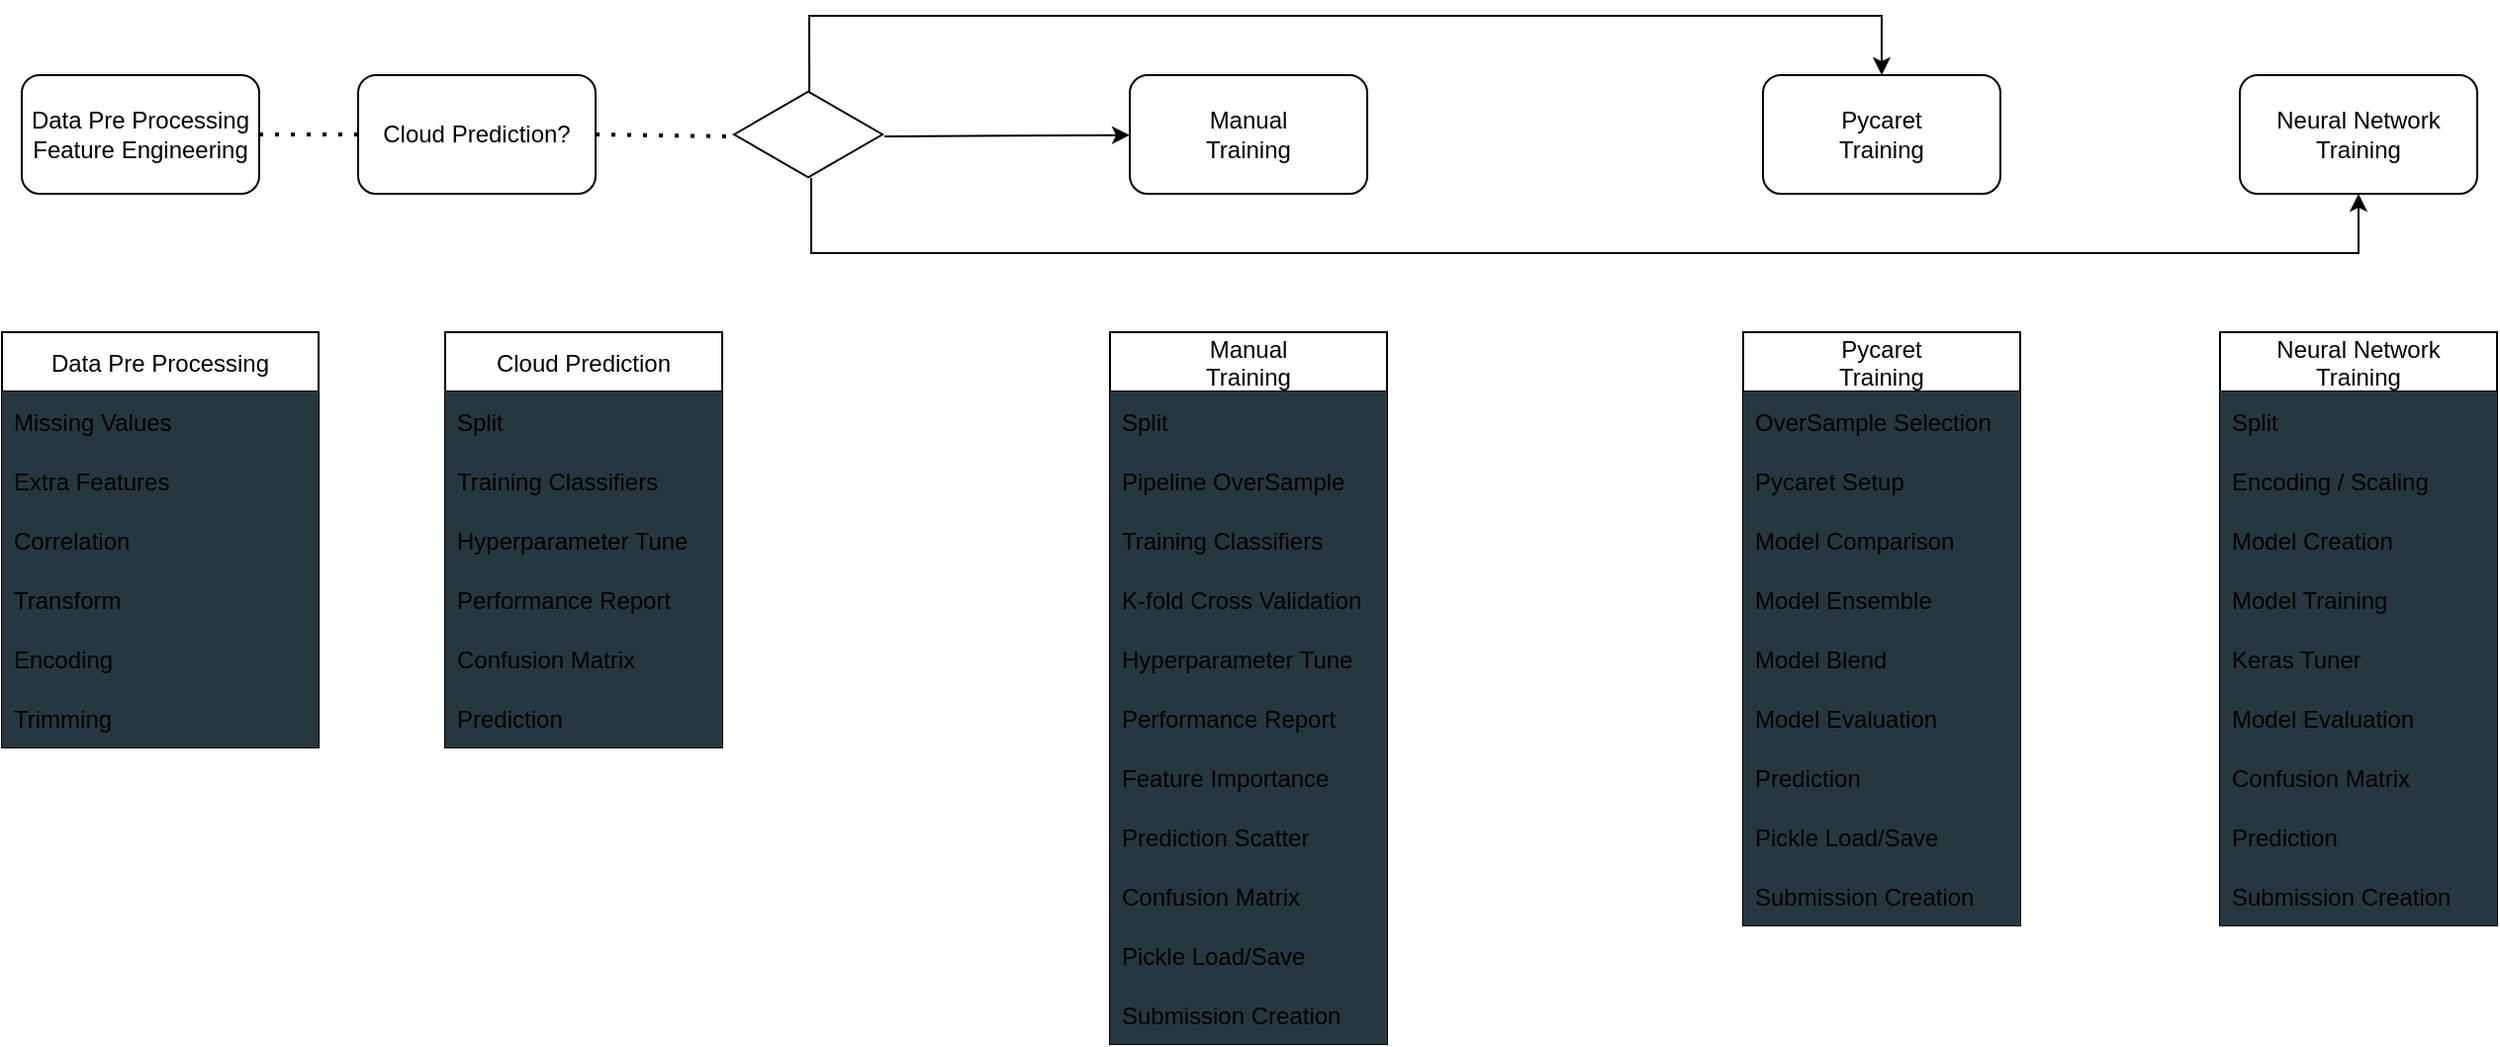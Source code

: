<mxfile version="15.8.8" type="device"><diagram id="C5RBs43oDa-KdzZeNtuy" name="Page-1"><mxGraphModel dx="1662" dy="737" grid="1" gridSize="10" guides="1" tooltips="1" connect="1" arrows="1" fold="1" page="1" pageScale="1" pageWidth="827" pageHeight="1169" math="0" shadow="0"><root><mxCell id="WIyWlLk6GJQsqaUBKTNV-0"/><mxCell id="WIyWlLk6GJQsqaUBKTNV-1" parent="WIyWlLk6GJQsqaUBKTNV-0"/><mxCell id="UKox0OVT1fr95i7dTX3t-0" value="Data Pre Processing&lt;br&gt;Feature Engineering" style="rounded=1;whiteSpace=wrap;html=1;" vertex="1" parent="WIyWlLk6GJQsqaUBKTNV-1"><mxGeometry x="60" y="110" width="120" height="60" as="geometry"/></mxCell><mxCell id="UKox0OVT1fr95i7dTX3t-1" value="Manual&lt;br&gt;Training" style="rounded=1;whiteSpace=wrap;html=1;" vertex="1" parent="WIyWlLk6GJQsqaUBKTNV-1"><mxGeometry x="620" y="110" width="120" height="60" as="geometry"/></mxCell><mxCell id="UKox0OVT1fr95i7dTX3t-4" value="Data Pre Processing" style="swimlane;fontStyle=0;childLayout=stackLayout;horizontal=1;startSize=30;horizontalStack=0;resizeParent=1;resizeParentMax=0;resizeLast=0;collapsible=1;marginBottom=0;" vertex="1" parent="WIyWlLk6GJQsqaUBKTNV-1"><mxGeometry x="50" y="240" width="160" height="210" as="geometry"><mxRectangle x="150" y="190" width="50" height="30" as="alternateBounds"/></mxGeometry></mxCell><mxCell id="UKox0OVT1fr95i7dTX3t-71" value="Missing Values" style="text;strokeColor=none;fillColor=#27373F;align=left;verticalAlign=middle;spacingLeft=4;spacingRight=4;overflow=hidden;points=[[0,0.5],[1,0.5]];portConstraint=eastwest;rotatable=0;" vertex="1" parent="UKox0OVT1fr95i7dTX3t-4"><mxGeometry y="30" width="160" height="30" as="geometry"/></mxCell><mxCell id="UKox0OVT1fr95i7dTX3t-6" value="Extra Features" style="text;strokeColor=none;fillColor=#27373F;align=left;verticalAlign=middle;spacingLeft=4;spacingRight=4;overflow=hidden;points=[[0,0.5],[1,0.5]];portConstraint=eastwest;rotatable=0;" vertex="1" parent="UKox0OVT1fr95i7dTX3t-4"><mxGeometry y="60" width="160" height="30" as="geometry"/></mxCell><mxCell id="UKox0OVT1fr95i7dTX3t-42" value="Correlation" style="text;strokeColor=none;fillColor=#27373F;align=left;verticalAlign=middle;spacingLeft=4;spacingRight=4;overflow=hidden;points=[[0,0.5],[1,0.5]];portConstraint=eastwest;rotatable=0;" vertex="1" parent="UKox0OVT1fr95i7dTX3t-4"><mxGeometry y="90" width="160" height="30" as="geometry"/></mxCell><mxCell id="UKox0OVT1fr95i7dTX3t-7" value="Transform" style="text;strokeColor=none;fillColor=#27373F;align=left;verticalAlign=middle;spacingLeft=4;spacingRight=4;overflow=hidden;points=[[0,0.5],[1,0.5]];portConstraint=eastwest;rotatable=0;" vertex="1" parent="UKox0OVT1fr95i7dTX3t-4"><mxGeometry y="120" width="160" height="30" as="geometry"/></mxCell><mxCell id="UKox0OVT1fr95i7dTX3t-20" value="Encoding" style="text;strokeColor=none;fillColor=#27373F;align=left;verticalAlign=middle;spacingLeft=4;spacingRight=4;overflow=hidden;points=[[0,0.5],[1,0.5]];portConstraint=eastwest;rotatable=0;" vertex="1" parent="UKox0OVT1fr95i7dTX3t-4"><mxGeometry y="150" width="160" height="30" as="geometry"/></mxCell><mxCell id="UKox0OVT1fr95i7dTX3t-41" value="Trimming" style="text;strokeColor=none;fillColor=#27373F;align=left;verticalAlign=middle;spacingLeft=4;spacingRight=4;overflow=hidden;points=[[0,0.5],[1,0.5]];portConstraint=eastwest;rotatable=0;" vertex="1" parent="UKox0OVT1fr95i7dTX3t-4"><mxGeometry y="180" width="160" height="30" as="geometry"/></mxCell><mxCell id="UKox0OVT1fr95i7dTX3t-13" value="Pycaret&lt;br&gt;Training" style="rounded=1;whiteSpace=wrap;html=1;" vertex="1" parent="WIyWlLk6GJQsqaUBKTNV-1"><mxGeometry x="940" y="110" width="120" height="60" as="geometry"/></mxCell><mxCell id="UKox0OVT1fr95i7dTX3t-14" value="Neural Network&lt;br&gt;Training" style="rounded=1;whiteSpace=wrap;html=1;" vertex="1" parent="WIyWlLk6GJQsqaUBKTNV-1"><mxGeometry x="1181" y="110" width="120" height="60" as="geometry"/></mxCell><mxCell id="UKox0OVT1fr95i7dTX3t-15" value="" style="html=1;whiteSpace=wrap;aspect=fixed;shape=isoRectangle;" vertex="1" parent="WIyWlLk6GJQsqaUBKTNV-1"><mxGeometry x="420" y="117.5" width="75" height="45" as="geometry"/></mxCell><mxCell id="UKox0OVT1fr95i7dTX3t-16" value="" style="endArrow=classic;html=1;rounded=0;exitX=0.507;exitY=0.033;exitDx=0;exitDy=0;exitPerimeter=0;entryX=0.5;entryY=0;entryDx=0;entryDy=0;" edge="1" parent="WIyWlLk6GJQsqaUBKTNV-1" source="UKox0OVT1fr95i7dTX3t-15" target="UKox0OVT1fr95i7dTX3t-13"><mxGeometry width="50" height="50" relative="1" as="geometry"><mxPoint x="460" y="310" as="sourcePoint"/><mxPoint x="470" y="40" as="targetPoint"/><Array as="points"><mxPoint x="458" y="80"/><mxPoint x="1000" y="80"/></Array></mxGeometry></mxCell><mxCell id="UKox0OVT1fr95i7dTX3t-17" value="" style="endArrow=classic;html=1;rounded=0;exitX=1.013;exitY=0.522;exitDx=0;exitDy=0;exitPerimeter=0;" edge="1" parent="WIyWlLk6GJQsqaUBKTNV-1" source="UKox0OVT1fr95i7dTX3t-15" target="UKox0OVT1fr95i7dTX3t-1"><mxGeometry width="50" height="50" relative="1" as="geometry"><mxPoint x="460" y="310" as="sourcePoint"/><mxPoint x="510" y="260" as="targetPoint"/></mxGeometry></mxCell><mxCell id="UKox0OVT1fr95i7dTX3t-18" value="" style="endArrow=classic;html=1;rounded=0;exitX=0.52;exitY=0.989;exitDx=0;exitDy=0;exitPerimeter=0;entryX=0.5;entryY=1;entryDx=0;entryDy=0;" edge="1" parent="WIyWlLk6GJQsqaUBKTNV-1" source="UKox0OVT1fr95i7dTX3t-15" target="UKox0OVT1fr95i7dTX3t-14"><mxGeometry width="50" height="50" relative="1" as="geometry"><mxPoint x="278" y="200" as="sourcePoint"/><mxPoint x="1040" y="170" as="targetPoint"/><Array as="points"><mxPoint x="459" y="200"/><mxPoint x="1241" y="200"/></Array></mxGeometry></mxCell><mxCell id="UKox0OVT1fr95i7dTX3t-21" value="Manual&#10;Training" style="swimlane;fontStyle=0;childLayout=stackLayout;horizontal=1;startSize=30;horizontalStack=0;resizeParent=1;resizeParentMax=0;resizeLast=0;collapsible=1;marginBottom=0;" vertex="1" parent="WIyWlLk6GJQsqaUBKTNV-1"><mxGeometry x="610" y="240" width="140" height="360" as="geometry"/></mxCell><mxCell id="UKox0OVT1fr95i7dTX3t-46" value="Split" style="text;strokeColor=none;fillColor=#27373F;align=left;verticalAlign=middle;spacingLeft=4;spacingRight=4;overflow=hidden;points=[[0,0.5],[1,0.5]];portConstraint=eastwest;rotatable=0;" vertex="1" parent="UKox0OVT1fr95i7dTX3t-21"><mxGeometry y="30" width="140" height="30" as="geometry"/></mxCell><mxCell id="UKox0OVT1fr95i7dTX3t-22" value="Pipeline OverSample" style="text;strokeColor=none;fillColor=#27373F;align=left;verticalAlign=middle;spacingLeft=4;spacingRight=4;overflow=hidden;points=[[0,0.5],[1,0.5]];portConstraint=eastwest;rotatable=0;" vertex="1" parent="UKox0OVT1fr95i7dTX3t-21"><mxGeometry y="60" width="140" height="30" as="geometry"/></mxCell><mxCell id="UKox0OVT1fr95i7dTX3t-47" value="Training Classifiers" style="text;strokeColor=none;fillColor=#27373F;align=left;verticalAlign=middle;spacingLeft=4;spacingRight=4;overflow=hidden;points=[[0,0.5],[1,0.5]];portConstraint=eastwest;rotatable=0;" vertex="1" parent="UKox0OVT1fr95i7dTX3t-21"><mxGeometry y="90" width="140" height="30" as="geometry"/></mxCell><mxCell id="UKox0OVT1fr95i7dTX3t-23" value="K-fold Cross Validation" style="text;strokeColor=none;fillColor=#27373F;align=left;verticalAlign=middle;spacingLeft=4;spacingRight=4;overflow=hidden;points=[[0,0.5],[1,0.5]];portConstraint=eastwest;rotatable=0;" vertex="1" parent="UKox0OVT1fr95i7dTX3t-21"><mxGeometry y="120" width="140" height="30" as="geometry"/></mxCell><mxCell id="UKox0OVT1fr95i7dTX3t-48" value="Hyperparameter Tune" style="text;strokeColor=none;fillColor=#27373F;align=left;verticalAlign=middle;spacingLeft=4;spacingRight=4;overflow=hidden;points=[[0,0.5],[1,0.5]];portConstraint=eastwest;rotatable=0;" vertex="1" parent="UKox0OVT1fr95i7dTX3t-21"><mxGeometry y="150" width="140" height="30" as="geometry"/></mxCell><mxCell id="UKox0OVT1fr95i7dTX3t-51" value="Performance Report" style="text;strokeColor=none;fillColor=#27373F;align=left;verticalAlign=middle;spacingLeft=4;spacingRight=4;overflow=hidden;points=[[0,0.5],[1,0.5]];portConstraint=eastwest;rotatable=0;" vertex="1" parent="UKox0OVT1fr95i7dTX3t-21"><mxGeometry y="180" width="140" height="30" as="geometry"/></mxCell><mxCell id="UKox0OVT1fr95i7dTX3t-24" value="Feature Importance" style="text;strokeColor=none;fillColor=#27373F;align=left;verticalAlign=middle;spacingLeft=4;spacingRight=4;overflow=hidden;points=[[0,0.5],[1,0.5]];portConstraint=eastwest;rotatable=0;" vertex="1" parent="UKox0OVT1fr95i7dTX3t-21"><mxGeometry y="210" width="140" height="30" as="geometry"/></mxCell><mxCell id="UKox0OVT1fr95i7dTX3t-49" value="Prediction Scatter" style="text;strokeColor=none;fillColor=#27373F;align=left;verticalAlign=middle;spacingLeft=4;spacingRight=4;overflow=hidden;points=[[0,0.5],[1,0.5]];portConstraint=eastwest;rotatable=0;" vertex="1" parent="UKox0OVT1fr95i7dTX3t-21"><mxGeometry y="240" width="140" height="30" as="geometry"/></mxCell><mxCell id="UKox0OVT1fr95i7dTX3t-52" value="Confusion Matrix" style="text;strokeColor=none;fillColor=#27373F;align=left;verticalAlign=middle;spacingLeft=4;spacingRight=4;overflow=hidden;points=[[0,0.5],[1,0.5]];portConstraint=eastwest;rotatable=0;" vertex="1" parent="UKox0OVT1fr95i7dTX3t-21"><mxGeometry y="270" width="140" height="30" as="geometry"/></mxCell><mxCell id="UKox0OVT1fr95i7dTX3t-55" value="Pickle Load/Save" style="text;strokeColor=none;fillColor=#27373F;align=left;verticalAlign=middle;spacingLeft=4;spacingRight=4;overflow=hidden;points=[[0,0.5],[1,0.5]];portConstraint=eastwest;rotatable=0;" vertex="1" parent="UKox0OVT1fr95i7dTX3t-21"><mxGeometry y="300" width="140" height="30" as="geometry"/></mxCell><mxCell id="UKox0OVT1fr95i7dTX3t-53" value="Submission Creation" style="text;strokeColor=none;fillColor=#27373F;align=left;verticalAlign=middle;spacingLeft=4;spacingRight=4;overflow=hidden;points=[[0,0.5],[1,0.5]];portConstraint=eastwest;rotatable=0;" vertex="1" parent="UKox0OVT1fr95i7dTX3t-21"><mxGeometry y="330" width="140" height="30" as="geometry"/></mxCell><mxCell id="UKox0OVT1fr95i7dTX3t-25" value="Pycaret&#10;Training" style="swimlane;fontStyle=0;childLayout=stackLayout;horizontal=1;startSize=30;horizontalStack=0;resizeParent=1;resizeParentMax=0;resizeLast=0;collapsible=1;marginBottom=0;" vertex="1" parent="WIyWlLk6GJQsqaUBKTNV-1"><mxGeometry x="930" y="240" width="140" height="300" as="geometry"/></mxCell><mxCell id="UKox0OVT1fr95i7dTX3t-26" value="OverSample Selection" style="text;strokeColor=none;fillColor=#27373F;align=left;verticalAlign=middle;spacingLeft=4;spacingRight=4;overflow=hidden;points=[[0,0.5],[1,0.5]];portConstraint=eastwest;rotatable=0;" vertex="1" parent="UKox0OVT1fr95i7dTX3t-25"><mxGeometry y="30" width="140" height="30" as="geometry"/></mxCell><mxCell id="UKox0OVT1fr95i7dTX3t-27" value="Pycaret Setup" style="text;strokeColor=none;fillColor=#27373F;align=left;verticalAlign=middle;spacingLeft=4;spacingRight=4;overflow=hidden;points=[[0,0.5],[1,0.5]];portConstraint=eastwest;rotatable=0;" vertex="1" parent="UKox0OVT1fr95i7dTX3t-25"><mxGeometry y="60" width="140" height="30" as="geometry"/></mxCell><mxCell id="UKox0OVT1fr95i7dTX3t-28" value="Model Comparison" style="text;strokeColor=none;fillColor=#27373F;align=left;verticalAlign=middle;spacingLeft=4;spacingRight=4;overflow=hidden;points=[[0,0.5],[1,0.5]];portConstraint=eastwest;rotatable=0;" vertex="1" parent="UKox0OVT1fr95i7dTX3t-25"><mxGeometry y="90" width="140" height="30" as="geometry"/></mxCell><mxCell id="UKox0OVT1fr95i7dTX3t-56" value="Model Ensemble " style="text;strokeColor=none;fillColor=#27373F;align=left;verticalAlign=middle;spacingLeft=4;spacingRight=4;overflow=hidden;points=[[0,0.5],[1,0.5]];portConstraint=eastwest;rotatable=0;" vertex="1" parent="UKox0OVT1fr95i7dTX3t-25"><mxGeometry y="120" width="140" height="30" as="geometry"/></mxCell><mxCell id="UKox0OVT1fr95i7dTX3t-57" value="Model Blend" style="text;strokeColor=none;fillColor=#27373F;align=left;verticalAlign=middle;spacingLeft=4;spacingRight=4;overflow=hidden;points=[[0,0.5],[1,0.5]];portConstraint=eastwest;rotatable=0;" vertex="1" parent="UKox0OVT1fr95i7dTX3t-25"><mxGeometry y="150" width="140" height="30" as="geometry"/></mxCell><mxCell id="UKox0OVT1fr95i7dTX3t-58" value="Model Evaluation" style="text;strokeColor=none;fillColor=#27373F;align=left;verticalAlign=middle;spacingLeft=4;spacingRight=4;overflow=hidden;points=[[0,0.5],[1,0.5]];portConstraint=eastwest;rotatable=0;" vertex="1" parent="UKox0OVT1fr95i7dTX3t-25"><mxGeometry y="180" width="140" height="30" as="geometry"/></mxCell><mxCell id="UKox0OVT1fr95i7dTX3t-60" value="Prediction" style="text;strokeColor=none;fillColor=#27373F;align=left;verticalAlign=middle;spacingLeft=4;spacingRight=4;overflow=hidden;points=[[0,0.5],[1,0.5]];portConstraint=eastwest;rotatable=0;" vertex="1" parent="UKox0OVT1fr95i7dTX3t-25"><mxGeometry y="210" width="140" height="30" as="geometry"/></mxCell><mxCell id="UKox0OVT1fr95i7dTX3t-61" value="Pickle Load/Save" style="text;strokeColor=none;fillColor=#27373F;align=left;verticalAlign=middle;spacingLeft=4;spacingRight=4;overflow=hidden;points=[[0,0.5],[1,0.5]];portConstraint=eastwest;rotatable=0;" vertex="1" parent="UKox0OVT1fr95i7dTX3t-25"><mxGeometry y="240" width="140" height="30" as="geometry"/></mxCell><mxCell id="UKox0OVT1fr95i7dTX3t-62" value="Submission Creation" style="text;strokeColor=none;fillColor=#27373F;align=left;verticalAlign=middle;spacingLeft=4;spacingRight=4;overflow=hidden;points=[[0,0.5],[1,0.5]];portConstraint=eastwest;rotatable=0;" vertex="1" parent="UKox0OVT1fr95i7dTX3t-25"><mxGeometry y="270" width="140" height="30" as="geometry"/></mxCell><mxCell id="UKox0OVT1fr95i7dTX3t-29" value="Neural Network&#10;Training" style="swimlane;fontStyle=0;childLayout=stackLayout;horizontal=1;startSize=30;horizontalStack=0;resizeParent=1;resizeParentMax=0;resizeLast=0;collapsible=1;marginBottom=0;" vertex="1" parent="WIyWlLk6GJQsqaUBKTNV-1"><mxGeometry x="1171" y="240" width="140" height="300" as="geometry"/></mxCell><mxCell id="UKox0OVT1fr95i7dTX3t-30" value="Split" style="text;strokeColor=none;fillColor=#27373F;align=left;verticalAlign=middle;spacingLeft=4;spacingRight=4;overflow=hidden;points=[[0,0.5],[1,0.5]];portConstraint=eastwest;rotatable=0;" vertex="1" parent="UKox0OVT1fr95i7dTX3t-29"><mxGeometry y="30" width="140" height="30" as="geometry"/></mxCell><mxCell id="UKox0OVT1fr95i7dTX3t-31" value="Encoding / Scaling" style="text;strokeColor=none;fillColor=#27373F;align=left;verticalAlign=middle;spacingLeft=4;spacingRight=4;overflow=hidden;points=[[0,0.5],[1,0.5]];portConstraint=eastwest;rotatable=0;" vertex="1" parent="UKox0OVT1fr95i7dTX3t-29"><mxGeometry y="60" width="140" height="30" as="geometry"/></mxCell><mxCell id="UKox0OVT1fr95i7dTX3t-32" value="Model Creation" style="text;strokeColor=none;fillColor=#27373F;align=left;verticalAlign=middle;spacingLeft=4;spacingRight=4;overflow=hidden;points=[[0,0.5],[1,0.5]];portConstraint=eastwest;rotatable=0;" vertex="1" parent="UKox0OVT1fr95i7dTX3t-29"><mxGeometry y="90" width="140" height="30" as="geometry"/></mxCell><mxCell id="UKox0OVT1fr95i7dTX3t-63" value="Model Training" style="text;strokeColor=none;fillColor=#27373F;align=left;verticalAlign=middle;spacingLeft=4;spacingRight=4;overflow=hidden;points=[[0,0.5],[1,0.5]];portConstraint=eastwest;rotatable=0;" vertex="1" parent="UKox0OVT1fr95i7dTX3t-29"><mxGeometry y="120" width="140" height="30" as="geometry"/></mxCell><mxCell id="UKox0OVT1fr95i7dTX3t-64" value="Keras Tuner" style="text;strokeColor=none;fillColor=#27373F;align=left;verticalAlign=middle;spacingLeft=4;spacingRight=4;overflow=hidden;points=[[0,0.5],[1,0.5]];portConstraint=eastwest;rotatable=0;" vertex="1" parent="UKox0OVT1fr95i7dTX3t-29"><mxGeometry y="150" width="140" height="30" as="geometry"/></mxCell><mxCell id="UKox0OVT1fr95i7dTX3t-65" value="Model Evaluation" style="text;strokeColor=none;fillColor=#27373F;align=left;verticalAlign=middle;spacingLeft=4;spacingRight=4;overflow=hidden;points=[[0,0.5],[1,0.5]];portConstraint=eastwest;rotatable=0;" vertex="1" parent="UKox0OVT1fr95i7dTX3t-29"><mxGeometry y="180" width="140" height="30" as="geometry"/></mxCell><mxCell id="UKox0OVT1fr95i7dTX3t-66" value="Confusion Matrix" style="text;strokeColor=none;fillColor=#27373F;align=left;verticalAlign=middle;spacingLeft=4;spacingRight=4;overflow=hidden;points=[[0,0.5],[1,0.5]];portConstraint=eastwest;rotatable=0;" vertex="1" parent="UKox0OVT1fr95i7dTX3t-29"><mxGeometry y="210" width="140" height="30" as="geometry"/></mxCell><mxCell id="UKox0OVT1fr95i7dTX3t-68" value="Prediction" style="text;strokeColor=none;fillColor=#27373F;align=left;verticalAlign=middle;spacingLeft=4;spacingRight=4;overflow=hidden;points=[[0,0.5],[1,0.5]];portConstraint=eastwest;rotatable=0;" vertex="1" parent="UKox0OVT1fr95i7dTX3t-29"><mxGeometry y="240" width="140" height="30" as="geometry"/></mxCell><mxCell id="UKox0OVT1fr95i7dTX3t-70" value="Submission Creation" style="text;strokeColor=none;fillColor=#27373F;align=left;verticalAlign=middle;spacingLeft=4;spacingRight=4;overflow=hidden;points=[[0,0.5],[1,0.5]];portConstraint=eastwest;rotatable=0;" vertex="1" parent="UKox0OVT1fr95i7dTX3t-29"><mxGeometry y="270" width="140" height="30" as="geometry"/></mxCell><mxCell id="UKox0OVT1fr95i7dTX3t-34" value="Cloud Prediction?" style="rounded=1;whiteSpace=wrap;html=1;" vertex="1" parent="WIyWlLk6GJQsqaUBKTNV-1"><mxGeometry x="230" y="110" width="120" height="60" as="geometry"/></mxCell><mxCell id="UKox0OVT1fr95i7dTX3t-35" value="" style="endArrow=none;dashed=1;html=1;dashPattern=1 3;strokeWidth=2;rounded=0;exitX=1;exitY=0.5;exitDx=0;exitDy=0;entryX=0;entryY=0.5;entryDx=0;entryDy=0;" edge="1" parent="WIyWlLk6GJQsqaUBKTNV-1" source="UKox0OVT1fr95i7dTX3t-0" target="UKox0OVT1fr95i7dTX3t-34"><mxGeometry width="50" height="50" relative="1" as="geometry"><mxPoint x="440" y="290" as="sourcePoint"/><mxPoint x="490" y="240" as="targetPoint"/></mxGeometry></mxCell><mxCell id="UKox0OVT1fr95i7dTX3t-36" value="" style="endArrow=none;dashed=1;html=1;dashPattern=1 3;strokeWidth=2;rounded=0;exitX=1;exitY=0.5;exitDx=0;exitDy=0;" edge="1" parent="WIyWlLk6GJQsqaUBKTNV-1" source="UKox0OVT1fr95i7dTX3t-34"><mxGeometry width="50" height="50" relative="1" as="geometry"><mxPoint x="440" y="290" as="sourcePoint"/><mxPoint x="419" y="141" as="targetPoint"/></mxGeometry></mxCell><mxCell id="UKox0OVT1fr95i7dTX3t-37" value="Cloud Prediction" style="swimlane;fontStyle=0;childLayout=stackLayout;horizontal=1;startSize=30;horizontalStack=0;resizeParent=1;resizeParentMax=0;resizeLast=0;collapsible=1;marginBottom=0;" vertex="1" parent="WIyWlLk6GJQsqaUBKTNV-1"><mxGeometry x="274" y="240" width="140" height="210" as="geometry"/></mxCell><mxCell id="UKox0OVT1fr95i7dTX3t-38" value="Split" style="text;strokeColor=none;fillColor=#27373F;align=left;verticalAlign=middle;spacingLeft=4;spacingRight=4;overflow=hidden;points=[[0,0.5],[1,0.5]];portConstraint=eastwest;rotatable=0;" vertex="1" parent="UKox0OVT1fr95i7dTX3t-37"><mxGeometry y="30" width="140" height="30" as="geometry"/></mxCell><mxCell id="UKox0OVT1fr95i7dTX3t-39" value="Training Classifiers" style="text;strokeColor=none;fillColor=#27373F;align=left;verticalAlign=middle;spacingLeft=4;spacingRight=4;overflow=hidden;points=[[0,0.5],[1,0.5]];portConstraint=eastwest;rotatable=0;" vertex="1" parent="UKox0OVT1fr95i7dTX3t-37"><mxGeometry y="60" width="140" height="30" as="geometry"/></mxCell><mxCell id="UKox0OVT1fr95i7dTX3t-44" value="Hyperparameter Tune" style="text;strokeColor=none;fillColor=#27373F;align=left;verticalAlign=middle;spacingLeft=4;spacingRight=4;overflow=hidden;points=[[0,0.5],[1,0.5]];portConstraint=eastwest;rotatable=0;" vertex="1" parent="UKox0OVT1fr95i7dTX3t-37"><mxGeometry y="90" width="140" height="30" as="geometry"/></mxCell><mxCell id="UKox0OVT1fr95i7dTX3t-40" value="Performance Report" style="text;strokeColor=none;fillColor=#27373F;align=left;verticalAlign=middle;spacingLeft=4;spacingRight=4;overflow=hidden;points=[[0,0.5],[1,0.5]];portConstraint=eastwest;rotatable=0;" vertex="1" parent="UKox0OVT1fr95i7dTX3t-37"><mxGeometry y="120" width="140" height="30" as="geometry"/></mxCell><mxCell id="UKox0OVT1fr95i7dTX3t-43" value="Confusion Matrix" style="text;strokeColor=none;fillColor=#27373F;align=left;verticalAlign=middle;spacingLeft=4;spacingRight=4;overflow=hidden;points=[[0,0.5],[1,0.5]];portConstraint=eastwest;rotatable=0;" vertex="1" parent="UKox0OVT1fr95i7dTX3t-37"><mxGeometry y="150" width="140" height="30" as="geometry"/></mxCell><mxCell id="UKox0OVT1fr95i7dTX3t-45" value="Prediction" style="text;strokeColor=none;fillColor=#27373F;align=left;verticalAlign=middle;spacingLeft=4;spacingRight=4;overflow=hidden;points=[[0,0.5],[1,0.5]];portConstraint=eastwest;rotatable=0;" vertex="1" parent="UKox0OVT1fr95i7dTX3t-37"><mxGeometry y="180" width="140" height="30" as="geometry"/></mxCell></root></mxGraphModel></diagram></mxfile>